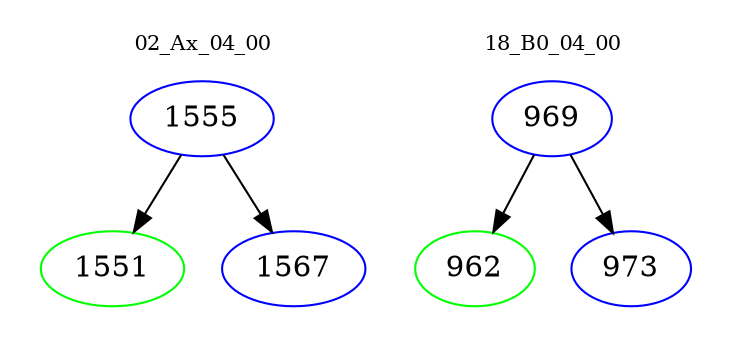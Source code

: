 digraph{
subgraph cluster_0 {
color = white
label = "02_Ax_04_00";
fontsize=10;
T0_1555 [label="1555", color="blue"]
T0_1555 -> T0_1551 [color="black"]
T0_1551 [label="1551", color="green"]
T0_1555 -> T0_1567 [color="black"]
T0_1567 [label="1567", color="blue"]
}
subgraph cluster_1 {
color = white
label = "18_B0_04_00";
fontsize=10;
T1_969 [label="969", color="blue"]
T1_969 -> T1_962 [color="black"]
T1_962 [label="962", color="green"]
T1_969 -> T1_973 [color="black"]
T1_973 [label="973", color="blue"]
}
}
